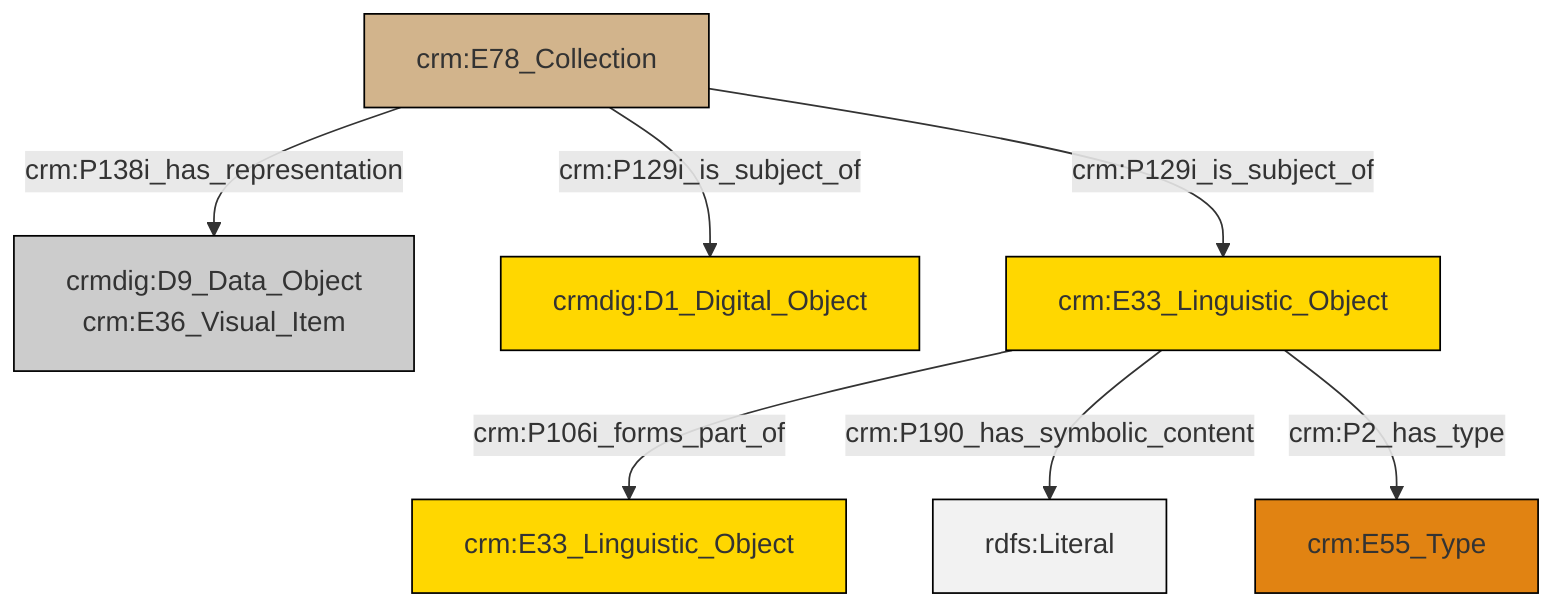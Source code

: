 graph TD
classDef Literal fill:#f2f2f2,stroke:#000000;
classDef CRM_Entity fill:#FFFFFF,stroke:#000000;
classDef Temporal_Entity fill:#00C9E6, stroke:#000000;
classDef Type fill:#E18312, stroke:#000000;
classDef Time-Span fill:#2C9C91, stroke:#000000;
classDef Appellation fill:#FFEB7F, stroke:#000000;
classDef Place fill:#008836, stroke:#000000;
classDef Persistent_Item fill:#B266B2, stroke:#000000;
classDef Conceptual_Object fill:#FFD700, stroke:#000000;
classDef Physical_Thing fill:#D2B48C, stroke:#000000;
classDef Actor fill:#f58aad, stroke:#000000;
classDef PC_Classes fill:#4ce600, stroke:#000000;
classDef Multi fill:#cccccc,stroke:#000000;

0["crm:E78_Collection"]:::Physical_Thing -->|crm:P138i_has_representation| 1["crmdig:D9_Data_Object<br>crm:E36_Visual_Item"]:::Multi
0["crm:E78_Collection"]:::Physical_Thing -->|crm:P129i_is_subject_of| 7["crm:E33_Linguistic_Object"]:::Conceptual_Object
0["crm:E78_Collection"]:::Physical_Thing -->|crm:P129i_is_subject_of| 2["crmdig:D1_Digital_Object"]:::Conceptual_Object
7["crm:E33_Linguistic_Object"]:::Conceptual_Object -->|crm:P106i_forms_part_of| 11["crm:E33_Linguistic_Object"]:::Conceptual_Object
7["crm:E33_Linguistic_Object"]:::Conceptual_Object -->|crm:P190_has_symbolic_content| 14[rdfs:Literal]:::Literal
7["crm:E33_Linguistic_Object"]:::Conceptual_Object -->|crm:P2_has_type| 5["crm:E55_Type"]:::Type